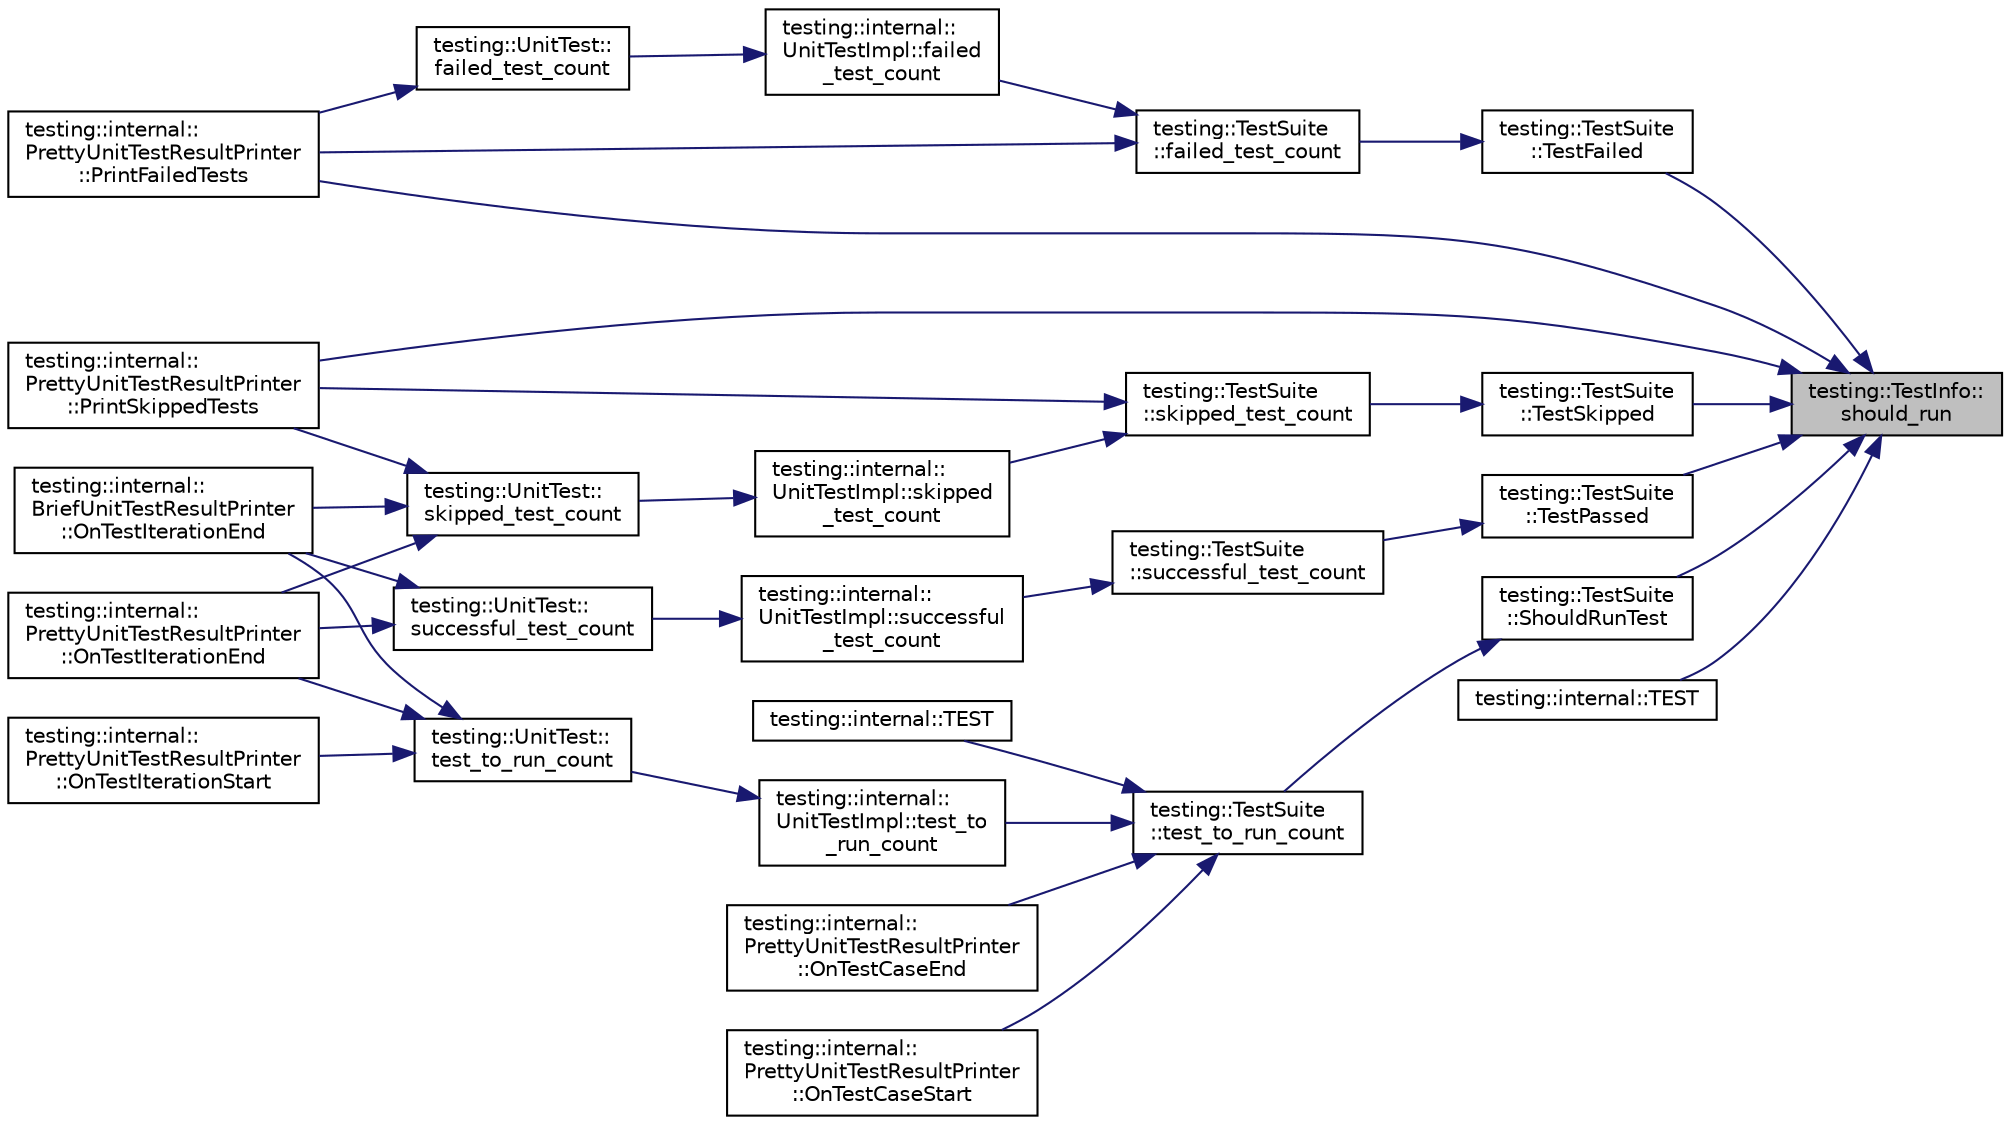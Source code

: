 digraph "testing::TestInfo::should_run"
{
 // LATEX_PDF_SIZE
  bgcolor="transparent";
  edge [fontname="Helvetica",fontsize="10",labelfontname="Helvetica",labelfontsize="10"];
  node [fontname="Helvetica",fontsize="10",shape=record];
  rankdir="RL";
  Node1 [label="testing::TestInfo::\lshould_run",height=0.2,width=0.4,color="black", fillcolor="grey75", style="filled", fontcolor="black",tooltip=" "];
  Node1 -> Node2 [dir="back",color="midnightblue",fontsize="10",style="solid",fontname="Helvetica"];
  Node2 [label="testing::internal::\lPrettyUnitTestResultPrinter\l::PrintFailedTests",height=0.2,width=0.4,color="black",URL="$classtesting_1_1internal_1_1PrettyUnitTestResultPrinter.html#aca5a9dc08998948e293b307d931b3f86",tooltip=" "];
  Node1 -> Node3 [dir="back",color="midnightblue",fontsize="10",style="solid",fontname="Helvetica"];
  Node3 [label="testing::internal::\lPrettyUnitTestResultPrinter\l::PrintSkippedTests",height=0.2,width=0.4,color="black",URL="$classtesting_1_1internal_1_1PrettyUnitTestResultPrinter.html#a2916db1a4f24dd9d07a7ec490a8a9ace",tooltip=" "];
  Node1 -> Node4 [dir="back",color="midnightblue",fontsize="10",style="solid",fontname="Helvetica"];
  Node4 [label="testing::TestSuite\l::ShouldRunTest",height=0.2,width=0.4,color="black",URL="$classtesting_1_1TestSuite.html#ad6db30ec4e23a809f398dc2f50008541",tooltip=" "];
  Node4 -> Node5 [dir="back",color="midnightblue",fontsize="10",style="solid",fontname="Helvetica"];
  Node5 [label="testing::TestSuite\l::test_to_run_count",height=0.2,width=0.4,color="black",URL="$classtesting_1_1TestSuite.html#a1ccf2681712a3a27659789009815db8f",tooltip=" "];
  Node5 -> Node6 [dir="back",color="midnightblue",fontsize="10",style="solid",fontname="Helvetica"];
  Node6 [label="testing::internal::\lPrettyUnitTestResultPrinter\l::OnTestCaseEnd",height=0.2,width=0.4,color="black",URL="$classtesting_1_1internal_1_1PrettyUnitTestResultPrinter.html#acc7a17a23b314933e450f549de88b9a5",tooltip=" "];
  Node5 -> Node7 [dir="back",color="midnightblue",fontsize="10",style="solid",fontname="Helvetica"];
  Node7 [label="testing::internal::\lPrettyUnitTestResultPrinter\l::OnTestCaseStart",height=0.2,width=0.4,color="black",URL="$classtesting_1_1internal_1_1PrettyUnitTestResultPrinter.html#a6f57a94ab15116425b5b1882b4794b56",tooltip=" "];
  Node5 -> Node8 [dir="back",color="midnightblue",fontsize="10",style="solid",fontname="Helvetica"];
  Node8 [label="testing::internal::TEST",height=0.2,width=0.4,color="black",URL="$namespacetesting_1_1internal.html#a1aef4ac7102e97f0941178e0ecf5c776",tooltip=" "];
  Node5 -> Node9 [dir="back",color="midnightblue",fontsize="10",style="solid",fontname="Helvetica"];
  Node9 [label="testing::internal::\lUnitTestImpl::test_to\l_run_count",height=0.2,width=0.4,color="black",URL="$classtesting_1_1internal_1_1UnitTestImpl.html#a0f15365d1d1ce00eaeb6f8a1370113ec",tooltip=" "];
  Node9 -> Node10 [dir="back",color="midnightblue",fontsize="10",style="solid",fontname="Helvetica"];
  Node10 [label="testing::UnitTest::\ltest_to_run_count",height=0.2,width=0.4,color="black",URL="$classtesting_1_1UnitTest.html#a461f46b2976f135d2a65e8d3def746e9",tooltip=" "];
  Node10 -> Node11 [dir="back",color="midnightblue",fontsize="10",style="solid",fontname="Helvetica"];
  Node11 [label="testing::internal::\lPrettyUnitTestResultPrinter\l::OnTestIterationEnd",height=0.2,width=0.4,color="black",URL="$classtesting_1_1internal_1_1PrettyUnitTestResultPrinter.html#a447fc02d3e3af17cef6f0727bab7414a",tooltip=" "];
  Node10 -> Node12 [dir="back",color="midnightblue",fontsize="10",style="solid",fontname="Helvetica"];
  Node12 [label="testing::internal::\lBriefUnitTestResultPrinter\l::OnTestIterationEnd",height=0.2,width=0.4,color="black",URL="$classtesting_1_1internal_1_1BriefUnitTestResultPrinter.html#a8533d95c71833e1f8d0d63f519ec2e6f",tooltip=" "];
  Node10 -> Node13 [dir="back",color="midnightblue",fontsize="10",style="solid",fontname="Helvetica"];
  Node13 [label="testing::internal::\lPrettyUnitTestResultPrinter\l::OnTestIterationStart",height=0.2,width=0.4,color="black",URL="$classtesting_1_1internal_1_1PrettyUnitTestResultPrinter.html#a0e7e8909452ef92aaf02f4cffde5ee28",tooltip=" "];
  Node1 -> Node14 [dir="back",color="midnightblue",fontsize="10",style="solid",fontname="Helvetica"];
  Node14 [label="testing::internal::TEST",height=0.2,width=0.4,color="black",URL="$namespacetesting_1_1internal.html#a765c62c0b121a84326d39383273f7c91",tooltip=" "];
  Node1 -> Node15 [dir="back",color="midnightblue",fontsize="10",style="solid",fontname="Helvetica"];
  Node15 [label="testing::TestSuite\l::TestFailed",height=0.2,width=0.4,color="black",URL="$classtesting_1_1TestSuite.html#ae4a91afa37c495d36bf30dd9d6cf0e9c",tooltip=" "];
  Node15 -> Node16 [dir="back",color="midnightblue",fontsize="10",style="solid",fontname="Helvetica"];
  Node16 [label="testing::TestSuite\l::failed_test_count",height=0.2,width=0.4,color="black",URL="$classtesting_1_1TestSuite.html#aaf18223e67cf0761f56bd4b8167abc6c",tooltip=" "];
  Node16 -> Node17 [dir="back",color="midnightblue",fontsize="10",style="solid",fontname="Helvetica"];
  Node17 [label="testing::internal::\lUnitTestImpl::failed\l_test_count",height=0.2,width=0.4,color="black",URL="$classtesting_1_1internal_1_1UnitTestImpl.html#ad0abe95b66466268363d7fa407bac41b",tooltip=" "];
  Node17 -> Node18 [dir="back",color="midnightblue",fontsize="10",style="solid",fontname="Helvetica"];
  Node18 [label="testing::UnitTest::\lfailed_test_count",height=0.2,width=0.4,color="black",URL="$classtesting_1_1UnitTest.html#ace1c860482b4ae5c341df5a9665e5c08",tooltip=" "];
  Node18 -> Node2 [dir="back",color="midnightblue",fontsize="10",style="solid",fontname="Helvetica"];
  Node16 -> Node2 [dir="back",color="midnightblue",fontsize="10",style="solid",fontname="Helvetica"];
  Node1 -> Node19 [dir="back",color="midnightblue",fontsize="10",style="solid",fontname="Helvetica"];
  Node19 [label="testing::TestSuite\l::TestPassed",height=0.2,width=0.4,color="black",URL="$classtesting_1_1TestSuite.html#a30cb6d26a98feda5c2af89a15abd3264",tooltip=" "];
  Node19 -> Node20 [dir="back",color="midnightblue",fontsize="10",style="solid",fontname="Helvetica"];
  Node20 [label="testing::TestSuite\l::successful_test_count",height=0.2,width=0.4,color="black",URL="$classtesting_1_1TestSuite.html#a85bc4191681df7e8bae810c1744465ec",tooltip=" "];
  Node20 -> Node21 [dir="back",color="midnightblue",fontsize="10",style="solid",fontname="Helvetica"];
  Node21 [label="testing::internal::\lUnitTestImpl::successful\l_test_count",height=0.2,width=0.4,color="black",URL="$classtesting_1_1internal_1_1UnitTestImpl.html#ac363f681cbecf10fea5c04408b98e744",tooltip=" "];
  Node21 -> Node22 [dir="back",color="midnightblue",fontsize="10",style="solid",fontname="Helvetica"];
  Node22 [label="testing::UnitTest::\lsuccessful_test_count",height=0.2,width=0.4,color="black",URL="$classtesting_1_1UnitTest.html#a49ee8056e357ad497e67399447dd5a40",tooltip=" "];
  Node22 -> Node11 [dir="back",color="midnightblue",fontsize="10",style="solid",fontname="Helvetica"];
  Node22 -> Node12 [dir="back",color="midnightblue",fontsize="10",style="solid",fontname="Helvetica"];
  Node1 -> Node23 [dir="back",color="midnightblue",fontsize="10",style="solid",fontname="Helvetica"];
  Node23 [label="testing::TestSuite\l::TestSkipped",height=0.2,width=0.4,color="black",URL="$classtesting_1_1TestSuite.html#a0e162a1f49f40049a5b16fe989dc75e7",tooltip=" "];
  Node23 -> Node24 [dir="back",color="midnightblue",fontsize="10",style="solid",fontname="Helvetica"];
  Node24 [label="testing::TestSuite\l::skipped_test_count",height=0.2,width=0.4,color="black",URL="$classtesting_1_1TestSuite.html#ae48c72ff92fa1c555e3b577f8661285c",tooltip=" "];
  Node24 -> Node3 [dir="back",color="midnightblue",fontsize="10",style="solid",fontname="Helvetica"];
  Node24 -> Node25 [dir="back",color="midnightblue",fontsize="10",style="solid",fontname="Helvetica"];
  Node25 [label="testing::internal::\lUnitTestImpl::skipped\l_test_count",height=0.2,width=0.4,color="black",URL="$classtesting_1_1internal_1_1UnitTestImpl.html#ad3f9765253b1d9deb7cb6eb7a3aa85ff",tooltip=" "];
  Node25 -> Node26 [dir="back",color="midnightblue",fontsize="10",style="solid",fontname="Helvetica"];
  Node26 [label="testing::UnitTest::\lskipped_test_count",height=0.2,width=0.4,color="black",URL="$classtesting_1_1UnitTest.html#a0082c74809be04baf7e43842ddac4ae5",tooltip=" "];
  Node26 -> Node11 [dir="back",color="midnightblue",fontsize="10",style="solid",fontname="Helvetica"];
  Node26 -> Node12 [dir="back",color="midnightblue",fontsize="10",style="solid",fontname="Helvetica"];
  Node26 -> Node3 [dir="back",color="midnightblue",fontsize="10",style="solid",fontname="Helvetica"];
}
